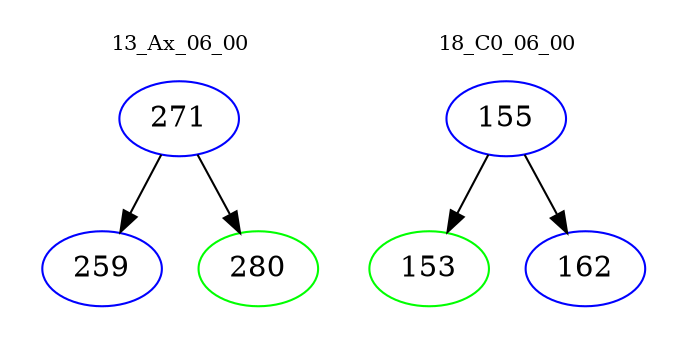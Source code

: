 digraph{
subgraph cluster_0 {
color = white
label = "13_Ax_06_00";
fontsize=10;
T0_271 [label="271", color="blue"]
T0_271 -> T0_259 [color="black"]
T0_259 [label="259", color="blue"]
T0_271 -> T0_280 [color="black"]
T0_280 [label="280", color="green"]
}
subgraph cluster_1 {
color = white
label = "18_C0_06_00";
fontsize=10;
T1_155 [label="155", color="blue"]
T1_155 -> T1_153 [color="black"]
T1_153 [label="153", color="green"]
T1_155 -> T1_162 [color="black"]
T1_162 [label="162", color="blue"]
}
}
